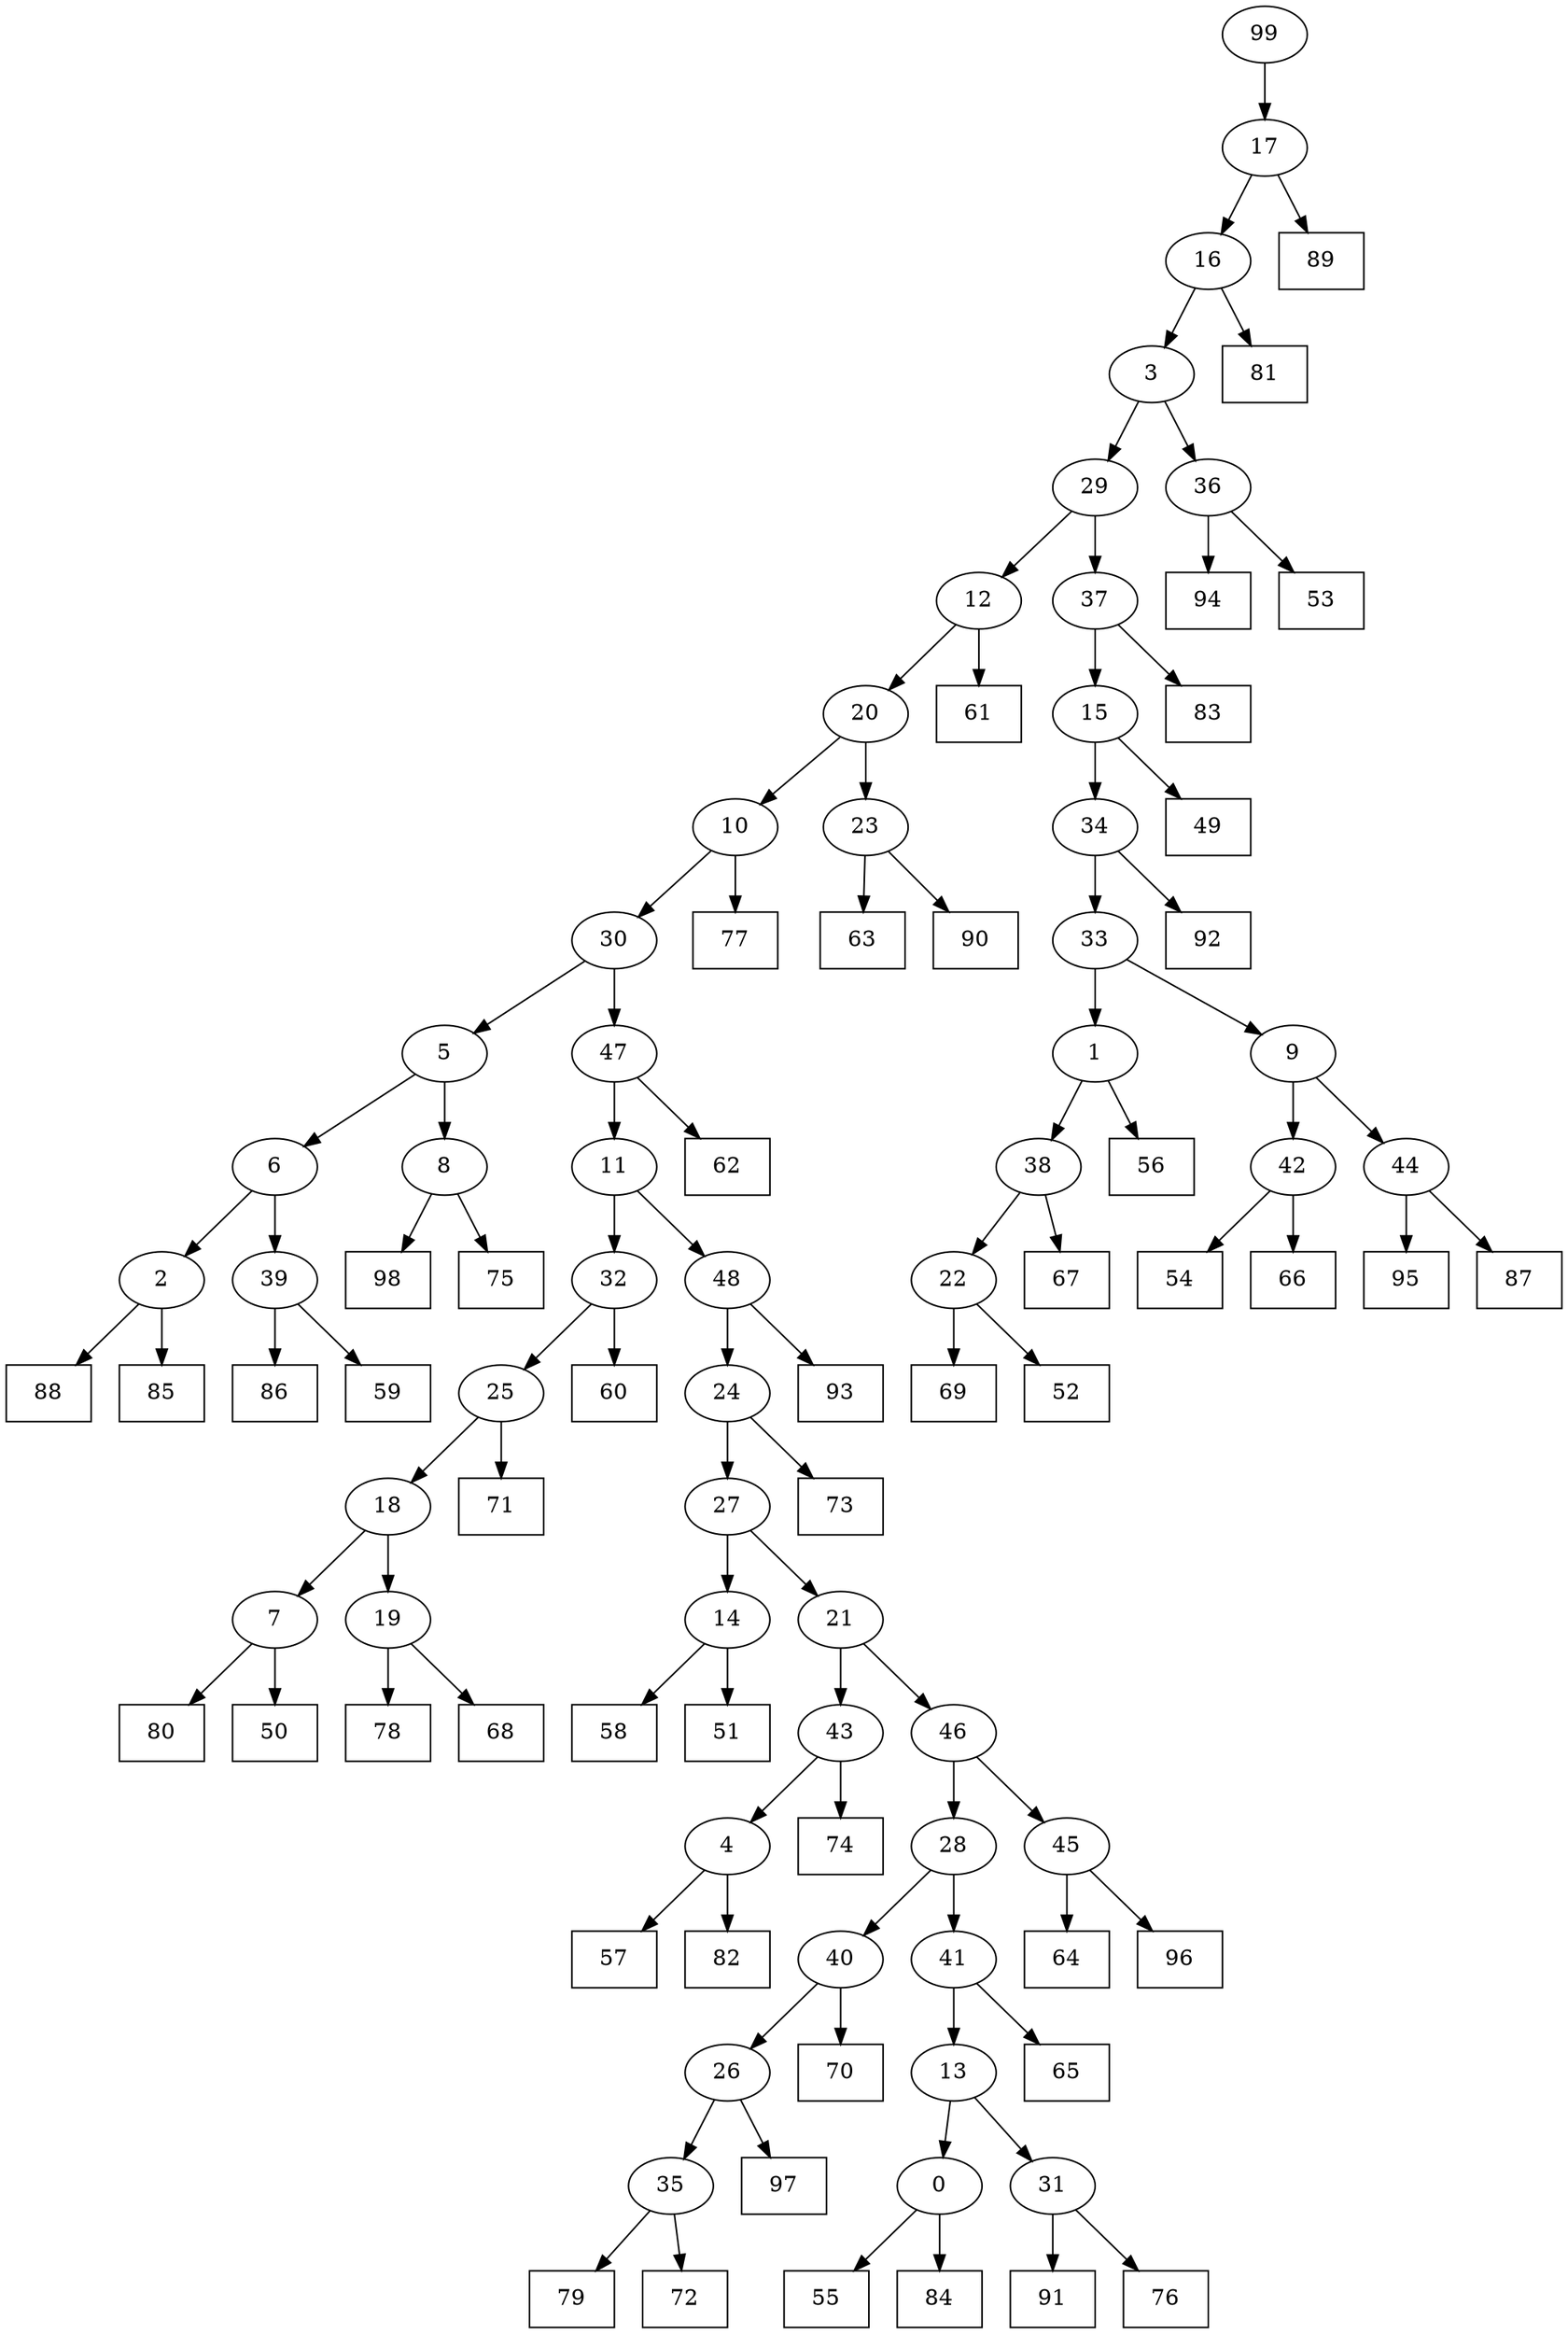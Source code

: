 digraph G {
0[label="0"];
1[label="1"];
2[label="2"];
3[label="3"];
4[label="4"];
5[label="5"];
6[label="6"];
7[label="7"];
8[label="8"];
9[label="9"];
10[label="10"];
11[label="11"];
12[label="12"];
13[label="13"];
14[label="14"];
15[label="15"];
16[label="16"];
17[label="17"];
18[label="18"];
19[label="19"];
20[label="20"];
21[label="21"];
22[label="22"];
23[label="23"];
24[label="24"];
25[label="25"];
26[label="26"];
27[label="27"];
28[label="28"];
29[label="29"];
30[label="30"];
31[label="31"];
32[label="32"];
33[label="33"];
34[label="34"];
35[label="35"];
36[label="36"];
37[label="37"];
38[label="38"];
39[label="39"];
40[label="40"];
41[label="41"];
42[label="42"];
43[label="43"];
44[label="44"];
45[label="45"];
46[label="46"];
47[label="47"];
48[label="48"];
49[shape=box,label="78"];
50[shape=box,label="57"];
51[shape=box,label="80"];
52[shape=box,label="54"];
53[shape=box,label="55"];
54[shape=box,label="58"];
55[shape=box,label="64"];
56[shape=box,label="89"];
57[shape=box,label="51"];
58[shape=box,label="77"];
59[shape=box,label="95"];
60[shape=box,label="86"];
61[shape=box,label="73"];
62[shape=box,label="81"];
63[shape=box,label="91"];
64[shape=box,label="76"];
65[shape=box,label="63"];
66[shape=box,label="61"];
67[shape=box,label="67"];
68[shape=box,label="96"];
69[shape=box,label="98"];
70[shape=box,label="88"];
71[shape=box,label="60"];
72[shape=box,label="94"];
73[shape=box,label="90"];
74[shape=box,label="56"];
75[shape=box,label="70"];
76[shape=box,label="97"];
77[shape=box,label="79"];
78[shape=box,label="66"];
79[shape=box,label="50"];
80[shape=box,label="75"];
81[shape=box,label="72"];
82[shape=box,label="69"];
83[shape=box,label="84"];
84[shape=box,label="65"];
85[shape=box,label="87"];
86[shape=box,label="83"];
87[shape=box,label="52"];
88[shape=box,label="68"];
89[shape=box,label="85"];
90[shape=box,label="71"];
91[shape=box,label="93"];
92[shape=box,label="62"];
93[shape=box,label="92"];
94[shape=box,label="82"];
95[shape=box,label="59"];
96[shape=box,label="53"];
97[shape=box,label="49"];
98[shape=box,label="74"];
99[label="99"];
35->77 ;
39->95 ;
19->88 ;
15->97 ;
41->84 ;
24->61 ;
19->49 ;
23->73 ;
42->78 ;
4->50 ;
36->96 ;
8->80 ;
1->74 ;
47->92 ;
37->15 ;
40->75 ;
32->71 ;
0->83 ;
34->93 ;
22->87 ;
28->41 ;
3->36 ;
36->72 ;
24->27 ;
20->10 ;
10->58 ;
48->91 ;
14->57 ;
7->51 ;
0->53 ;
20->23 ;
26->76 ;
25->18 ;
46->28 ;
31->63 ;
13->31 ;
23->65 ;
18->7 ;
2->70 ;
5->6 ;
6->39 ;
35->81 ;
43->4 ;
4->94 ;
44->85 ;
44->59 ;
9->42 ;
7->79 ;
40->26 ;
9->44 ;
26->35 ;
30->47 ;
12->66 ;
27->21 ;
21->46 ;
10->30 ;
29->12 ;
12->20 ;
46->45 ;
45->68 ;
17->16 ;
37->86 ;
18->19 ;
11->32 ;
15->34 ;
30->5 ;
28->40 ;
33->1 ;
13->0 ;
21->43 ;
43->98 ;
41->13 ;
38->22 ;
22->82 ;
14->54 ;
1->38 ;
38->67 ;
27->14 ;
48->24 ;
31->64 ;
47->11 ;
11->48 ;
45->55 ;
33->9 ;
16->3 ;
39->60 ;
6->2 ;
2->89 ;
42->52 ;
5->8 ;
8->69 ;
16->62 ;
3->29 ;
29->37 ;
99->17 ;
17->56 ;
34->33 ;
32->25 ;
25->90 ;
}

